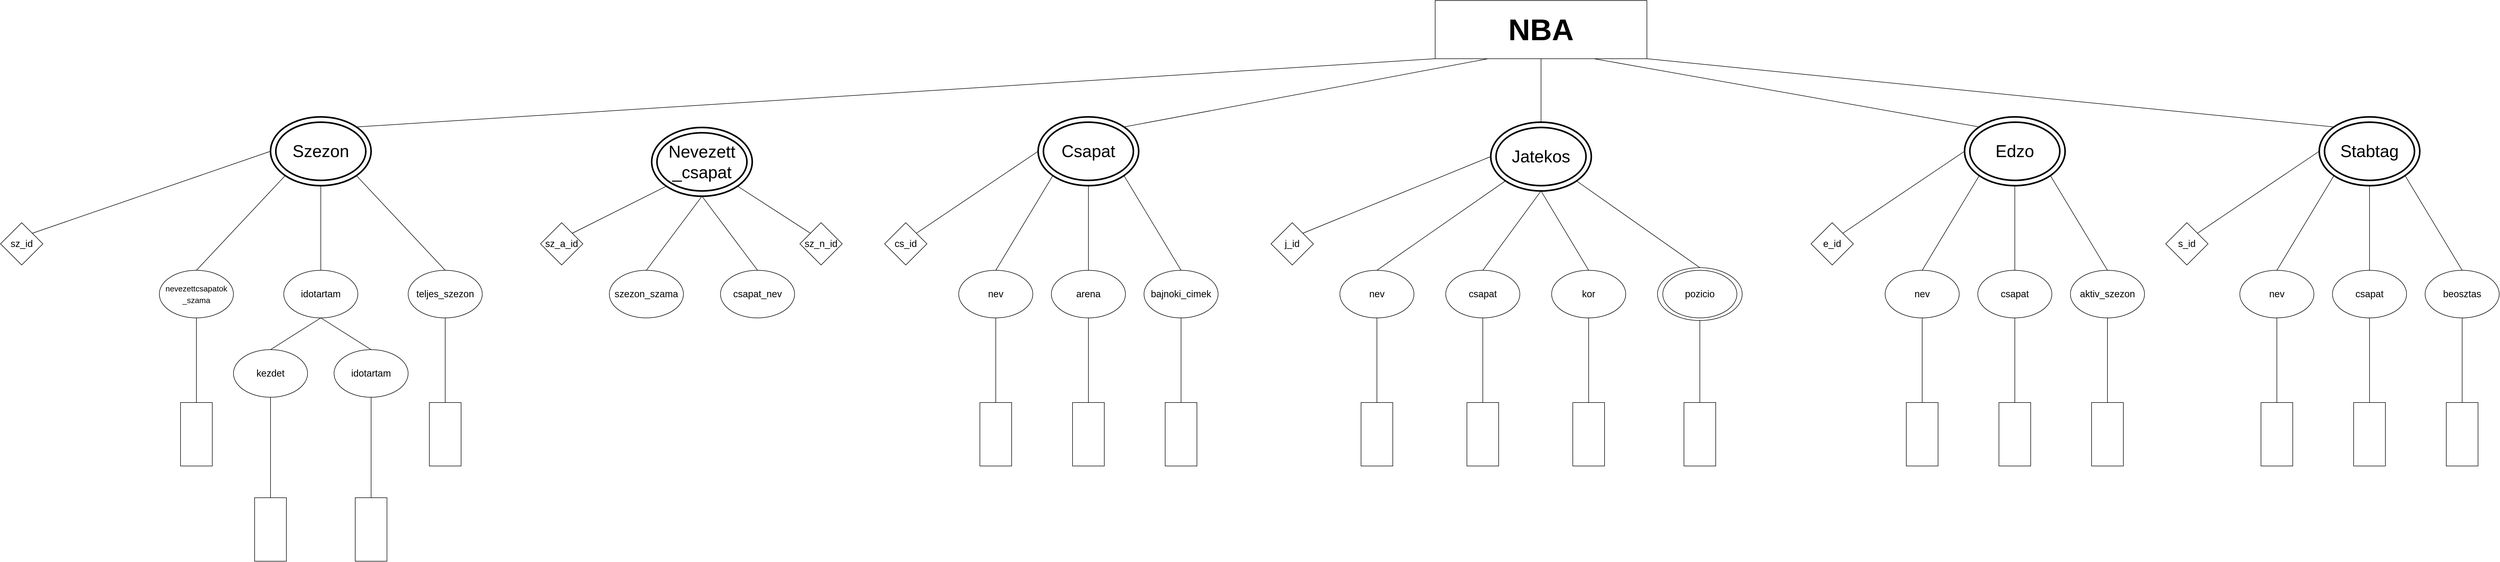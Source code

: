 <mxfile version="13.9.9" type="device"><diagram id="XvkSW-21fXnKcJ_qnchB" name="1 oldal"><mxGraphModel dx="5180" dy="1644" grid="1" gridSize="10" guides="1" tooltips="1" connect="1" arrows="1" fold="1" page="1" pageScale="1" pageWidth="2336" pageHeight="1654" math="0" shadow="0"><root><mxCell id="0"/><mxCell id="1" parent="0"/><mxCell id="HD0RtBmi1wd71vwxztZB-1" value="&lt;font style=&quot;font-size: 57px&quot;&gt;&lt;b&gt;NBA&lt;/b&gt;&lt;/font&gt;" style="rounded=0;whiteSpace=wrap;html=1;" vertex="1" parent="1"><mxGeometry x="1240" y="30" width="400" height="110" as="geometry"/></mxCell><mxCell id="HD0RtBmi1wd71vwxztZB-2" value="" style="ellipse;whiteSpace=wrap;html=1;shadow=0;strokeWidth=3;perimeterSpacing=0;sketch=0;verticalAlign=middle;horizontal=1;fillColor=none;" vertex="1" parent="1"><mxGeometry x="-950" y="260" width="170" height="110" as="geometry"/></mxCell><mxCell id="HD0RtBmi1wd71vwxztZB-7" value="&lt;font style=&quot;font-size: 32px&quot;&gt;Szezon&lt;/font&gt;" style="ellipse;whiteSpace=wrap;html=1;shadow=0;sketch=0;strokeColor=#000000;strokeWidth=3;fillColor=none;gradientColor=none;" vertex="1" parent="1"><mxGeometry x="-960" y="250" width="190" height="130" as="geometry"/></mxCell><mxCell id="HD0RtBmi1wd71vwxztZB-28" value="idotartam" style="ellipse;whiteSpace=wrap;html=1;shadow=0;sketch=0;strokeColor=#000000;strokeWidth=1;fillColor=none;gradientColor=none;fontSize=18;" vertex="1" parent="1"><mxGeometry x="-935" y="540" width="140" height="90" as="geometry"/></mxCell><mxCell id="HD0RtBmi1wd71vwxztZB-29" value="&lt;font style=&quot;font-size: 15px&quot;&gt;nevezettcsapatok&lt;br&gt;_szama&lt;/font&gt;" style="ellipse;whiteSpace=wrap;html=1;shadow=0;sketch=0;strokeColor=#000000;strokeWidth=1;fillColor=none;gradientColor=none;fontSize=18;" vertex="1" parent="1"><mxGeometry x="-1170" y="540" width="140" height="90" as="geometry"/></mxCell><mxCell id="HD0RtBmi1wd71vwxztZB-30" value="teljes_szezon" style="ellipse;whiteSpace=wrap;html=1;shadow=0;sketch=0;strokeColor=#000000;strokeWidth=1;fillColor=none;gradientColor=none;fontSize=18;" vertex="1" parent="1"><mxGeometry x="-700" y="540" width="140" height="90" as="geometry"/></mxCell><mxCell id="HD0RtBmi1wd71vwxztZB-31" value="kezdet" style="ellipse;whiteSpace=wrap;html=1;shadow=0;sketch=0;strokeColor=#000000;strokeWidth=1;fillColor=none;gradientColor=none;fontSize=18;" vertex="1" parent="1"><mxGeometry x="-1030" y="690" width="140" height="90" as="geometry"/></mxCell><mxCell id="HD0RtBmi1wd71vwxztZB-32" value="idotartam" style="ellipse;whiteSpace=wrap;html=1;shadow=0;sketch=0;strokeColor=#000000;strokeWidth=1;fillColor=none;gradientColor=none;fontSize=18;" vertex="1" parent="1"><mxGeometry x="-840" y="690" width="140" height="90" as="geometry"/></mxCell><mxCell id="HD0RtBmi1wd71vwxztZB-33" value="" style="ellipse;whiteSpace=wrap;html=1;shadow=0;strokeWidth=3;perimeterSpacing=0;sketch=0;verticalAlign=middle;horizontal=1;fillColor=none;" vertex="1" parent="1"><mxGeometry x="500" y="260" width="170" height="110" as="geometry"/></mxCell><mxCell id="HD0RtBmi1wd71vwxztZB-34" value="&lt;font style=&quot;font-size: 32px&quot;&gt;Csapat&lt;/font&gt;" style="ellipse;whiteSpace=wrap;html=1;shadow=0;sketch=0;strokeColor=#000000;strokeWidth=3;fillColor=none;gradientColor=none;" vertex="1" parent="1"><mxGeometry x="490" y="250" width="190" height="130" as="geometry"/></mxCell><mxCell id="HD0RtBmi1wd71vwxztZB-35" value="nev" style="ellipse;whiteSpace=wrap;html=1;shadow=0;sketch=0;strokeColor=#000000;strokeWidth=1;fillColor=none;gradientColor=none;fontSize=18;" vertex="1" parent="1"><mxGeometry x="340" y="540" width="140" height="90" as="geometry"/></mxCell><mxCell id="HD0RtBmi1wd71vwxztZB-36" value="sz_id" style="rhombus;whiteSpace=wrap;html=1;shadow=0;sketch=0;strokeColor=#000000;strokeWidth=1;fillColor=none;gradientColor=none;fontSize=18;" vertex="1" parent="1"><mxGeometry x="-1470" y="450" width="80" height="80" as="geometry"/></mxCell><mxCell id="HD0RtBmi1wd71vwxztZB-37" value="arena" style="ellipse;whiteSpace=wrap;html=1;shadow=0;sketch=0;strokeColor=#000000;strokeWidth=1;fillColor=none;gradientColor=none;fontSize=18;" vertex="1" parent="1"><mxGeometry x="515" y="540" width="140" height="90" as="geometry"/></mxCell><mxCell id="HD0RtBmi1wd71vwxztZB-38" value="bajnoki_cimek" style="ellipse;whiteSpace=wrap;html=1;shadow=0;sketch=0;strokeColor=#000000;strokeWidth=1;fillColor=none;gradientColor=none;fontSize=18;" vertex="1" parent="1"><mxGeometry x="690" y="540" width="140" height="90" as="geometry"/></mxCell><mxCell id="HD0RtBmi1wd71vwxztZB-39" value="" style="ellipse;whiteSpace=wrap;html=1;shadow=0;strokeWidth=3;perimeterSpacing=0;sketch=0;verticalAlign=middle;horizontal=1;fillColor=none;" vertex="1" parent="1"><mxGeometry x="1355" y="270" width="170" height="110" as="geometry"/></mxCell><mxCell id="HD0RtBmi1wd71vwxztZB-40" value="&lt;font style=&quot;font-size: 32px&quot;&gt;Jatekos&lt;/font&gt;" style="ellipse;whiteSpace=wrap;html=1;shadow=0;sketch=0;strokeColor=#000000;strokeWidth=3;fillColor=none;gradientColor=none;" vertex="1" parent="1"><mxGeometry x="1345" y="260" width="190" height="130" as="geometry"/></mxCell><mxCell id="HD0RtBmi1wd71vwxztZB-43" value="nev" style="ellipse;whiteSpace=wrap;html=1;shadow=0;sketch=0;strokeColor=#000000;strokeWidth=1;fillColor=none;gradientColor=none;fontSize=18;" vertex="1" parent="1"><mxGeometry x="1060" y="540" width="140" height="90" as="geometry"/></mxCell><mxCell id="HD0RtBmi1wd71vwxztZB-44" value="csapat" style="ellipse;whiteSpace=wrap;html=1;shadow=0;sketch=0;strokeColor=#000000;strokeWidth=1;fillColor=none;gradientColor=none;fontSize=18;" vertex="1" parent="1"><mxGeometry x="1260" y="540" width="140" height="90" as="geometry"/></mxCell><mxCell id="HD0RtBmi1wd71vwxztZB-45" value="kor" style="ellipse;whiteSpace=wrap;html=1;shadow=0;sketch=0;strokeColor=#000000;strokeWidth=1;fillColor=none;gradientColor=none;fontSize=18;" vertex="1" parent="1"><mxGeometry x="1460" y="540" width="140" height="90" as="geometry"/></mxCell><mxCell id="HD0RtBmi1wd71vwxztZB-46" value="pozicio" style="ellipse;whiteSpace=wrap;html=1;shadow=0;sketch=0;strokeColor=#000000;strokeWidth=1;fillColor=none;gradientColor=none;fontSize=18;" vertex="1" parent="1"><mxGeometry x="1670" y="540" width="140" height="90" as="geometry"/></mxCell><mxCell id="HD0RtBmi1wd71vwxztZB-47" value="" style="ellipse;whiteSpace=wrap;html=1;shadow=0;sketch=0;strokeColor=#000000;strokeWidth=1;fillColor=none;gradientColor=none;fontSize=18;" vertex="1" parent="1"><mxGeometry x="1660" y="535" width="160" height="100" as="geometry"/></mxCell><mxCell id="HD0RtBmi1wd71vwxztZB-48" value="cs_id" style="rhombus;whiteSpace=wrap;html=1;shadow=0;sketch=0;strokeColor=#000000;strokeWidth=1;fillColor=none;gradientColor=none;fontSize=18;" vertex="1" parent="1"><mxGeometry x="200" y="450" width="80" height="80" as="geometry"/></mxCell><mxCell id="HD0RtBmi1wd71vwxztZB-50" value="j_id" style="rhombus;whiteSpace=wrap;html=1;shadow=0;sketch=0;strokeColor=#000000;strokeWidth=1;fillColor=none;gradientColor=none;fontSize=18;" vertex="1" parent="1"><mxGeometry x="930" y="450" width="80" height="80" as="geometry"/></mxCell><mxCell id="HD0RtBmi1wd71vwxztZB-51" value="" style="ellipse;whiteSpace=wrap;html=1;shadow=0;strokeWidth=3;perimeterSpacing=0;sketch=0;verticalAlign=middle;horizontal=1;fillColor=none;" vertex="1" parent="1"><mxGeometry x="2250" y="260" width="170" height="110" as="geometry"/></mxCell><mxCell id="HD0RtBmi1wd71vwxztZB-52" value="&lt;font style=&quot;font-size: 32px&quot;&gt;Edzo&lt;/font&gt;" style="ellipse;whiteSpace=wrap;html=1;shadow=0;sketch=0;strokeColor=#000000;strokeWidth=3;fillColor=none;gradientColor=none;" vertex="1" parent="1"><mxGeometry x="2240" y="250" width="190" height="130" as="geometry"/></mxCell><mxCell id="HD0RtBmi1wd71vwxztZB-53" value="nev" style="ellipse;whiteSpace=wrap;html=1;shadow=0;sketch=0;strokeColor=#000000;strokeWidth=1;fillColor=none;gradientColor=none;fontSize=18;" vertex="1" parent="1"><mxGeometry x="2090" y="540" width="140" height="90" as="geometry"/></mxCell><mxCell id="HD0RtBmi1wd71vwxztZB-54" value="csapat" style="ellipse;whiteSpace=wrap;html=1;shadow=0;sketch=0;strokeColor=#000000;strokeWidth=1;fillColor=none;gradientColor=none;fontSize=18;" vertex="1" parent="1"><mxGeometry x="2265" y="540" width="140" height="90" as="geometry"/></mxCell><mxCell id="HD0RtBmi1wd71vwxztZB-55" value="aktiv_szezon" style="ellipse;whiteSpace=wrap;html=1;shadow=0;sketch=0;strokeColor=#000000;strokeWidth=1;fillColor=none;gradientColor=none;fontSize=18;" vertex="1" parent="1"><mxGeometry x="2440" y="540" width="140" height="90" as="geometry"/></mxCell><mxCell id="HD0RtBmi1wd71vwxztZB-56" value="e_id" style="rhombus;whiteSpace=wrap;html=1;shadow=0;sketch=0;strokeColor=#000000;strokeWidth=1;fillColor=none;gradientColor=none;fontSize=18;" vertex="1" parent="1"><mxGeometry x="1950" y="450" width="80" height="80" as="geometry"/></mxCell><mxCell id="HD0RtBmi1wd71vwxztZB-57" value="" style="ellipse;whiteSpace=wrap;html=1;shadow=0;strokeWidth=3;perimeterSpacing=0;sketch=0;verticalAlign=middle;horizontal=1;fillColor=none;" vertex="1" parent="1"><mxGeometry x="2920" y="260" width="170" height="110" as="geometry"/></mxCell><mxCell id="HD0RtBmi1wd71vwxztZB-58" value="&lt;font style=&quot;font-size: 32px&quot;&gt;Stabtag&lt;/font&gt;" style="ellipse;whiteSpace=wrap;html=1;shadow=0;sketch=0;strokeColor=#000000;strokeWidth=3;fillColor=none;gradientColor=none;" vertex="1" parent="1"><mxGeometry x="2910" y="250" width="190" height="130" as="geometry"/></mxCell><mxCell id="HD0RtBmi1wd71vwxztZB-59" value="nev" style="ellipse;whiteSpace=wrap;html=1;shadow=0;sketch=0;strokeColor=#000000;strokeWidth=1;fillColor=none;gradientColor=none;fontSize=18;" vertex="1" parent="1"><mxGeometry x="2760" y="540" width="140" height="90" as="geometry"/></mxCell><mxCell id="HD0RtBmi1wd71vwxztZB-60" value="csapat" style="ellipse;whiteSpace=wrap;html=1;shadow=0;sketch=0;strokeColor=#000000;strokeWidth=1;fillColor=none;gradientColor=none;fontSize=18;" vertex="1" parent="1"><mxGeometry x="2935" y="540" width="140" height="90" as="geometry"/></mxCell><mxCell id="HD0RtBmi1wd71vwxztZB-61" value="beosztas" style="ellipse;whiteSpace=wrap;html=1;shadow=0;sketch=0;strokeColor=#000000;strokeWidth=1;fillColor=none;gradientColor=none;fontSize=18;" vertex="1" parent="1"><mxGeometry x="3110" y="540" width="140" height="90" as="geometry"/></mxCell><mxCell id="HD0RtBmi1wd71vwxztZB-62" value="s_id" style="rhombus;whiteSpace=wrap;html=1;shadow=0;sketch=0;strokeColor=#000000;strokeWidth=1;fillColor=none;gradientColor=none;fontSize=18;" vertex="1" parent="1"><mxGeometry x="2620" y="450" width="80" height="80" as="geometry"/></mxCell><mxCell id="HD0RtBmi1wd71vwxztZB-63" value="" style="endArrow=none;html=1;fontSize=18;entryX=0;entryY=1;entryDx=0;entryDy=0;exitX=1;exitY=0;exitDx=0;exitDy=0;" edge="1" parent="1" source="HD0RtBmi1wd71vwxztZB-7" target="HD0RtBmi1wd71vwxztZB-1"><mxGeometry width="50" height="50" relative="1" as="geometry"><mxPoint x="630" y="130" as="sourcePoint"/><mxPoint x="680" y="80" as="targetPoint"/></mxGeometry></mxCell><mxCell id="HD0RtBmi1wd71vwxztZB-64" value="" style="endArrow=none;html=1;fontSize=18;entryX=0.25;entryY=1;entryDx=0;entryDy=0;exitX=1;exitY=0;exitDx=0;exitDy=0;" edge="1" parent="1" source="HD0RtBmi1wd71vwxztZB-34" target="HD0RtBmi1wd71vwxztZB-1"><mxGeometry width="50" height="50" relative="1" as="geometry"><mxPoint x="-147.66" y="279.151" as="sourcePoint"/><mxPoint x="1250" y="150" as="targetPoint"/></mxGeometry></mxCell><mxCell id="HD0RtBmi1wd71vwxztZB-65" value="" style="endArrow=none;html=1;fontSize=18;entryX=0.5;entryY=1;entryDx=0;entryDy=0;exitX=0.5;exitY=0;exitDx=0;exitDy=0;" edge="1" parent="1" source="HD0RtBmi1wd71vwxztZB-40" target="HD0RtBmi1wd71vwxztZB-1"><mxGeometry width="50" height="50" relative="1" as="geometry"><mxPoint x="-137.66" y="289.151" as="sourcePoint"/><mxPoint x="1260" y="160" as="targetPoint"/></mxGeometry></mxCell><mxCell id="HD0RtBmi1wd71vwxztZB-66" value="" style="endArrow=none;html=1;fontSize=18;entryX=0.75;entryY=1;entryDx=0;entryDy=0;exitX=0;exitY=0;exitDx=0;exitDy=0;" edge="1" parent="1" source="HD0RtBmi1wd71vwxztZB-52" target="HD0RtBmi1wd71vwxztZB-1"><mxGeometry width="50" height="50" relative="1" as="geometry"><mxPoint x="-127.66" y="299.151" as="sourcePoint"/><mxPoint x="1270" y="170" as="targetPoint"/></mxGeometry></mxCell><mxCell id="HD0RtBmi1wd71vwxztZB-67" value="" style="endArrow=none;html=1;fontSize=18;entryX=1;entryY=1;entryDx=0;entryDy=0;exitX=0;exitY=0;exitDx=0;exitDy=0;" edge="1" parent="1" source="HD0RtBmi1wd71vwxztZB-58" target="HD0RtBmi1wd71vwxztZB-1"><mxGeometry width="50" height="50" relative="1" as="geometry"><mxPoint x="2277.66" y="279.151" as="sourcePoint"/><mxPoint x="1550" y="150" as="targetPoint"/></mxGeometry></mxCell><mxCell id="HD0RtBmi1wd71vwxztZB-68" value="" style="endArrow=none;html=1;fontSize=18;entryX=0;entryY=0.5;entryDx=0;entryDy=0;exitX=1;exitY=0;exitDx=0;exitDy=0;" edge="1" parent="1" source="HD0RtBmi1wd71vwxztZB-36" target="HD0RtBmi1wd71vwxztZB-7"><mxGeometry width="50" height="50" relative="1" as="geometry"><mxPoint x="-1210" y="460" as="sourcePoint"/><mxPoint x="-1160" y="410" as="targetPoint"/></mxGeometry></mxCell><mxCell id="HD0RtBmi1wd71vwxztZB-69" value="" style="endArrow=none;html=1;fontSize=18;entryX=0;entryY=1;entryDx=0;entryDy=0;exitX=0.5;exitY=0;exitDx=0;exitDy=0;" edge="1" parent="1" source="HD0RtBmi1wd71vwxztZB-29" target="HD0RtBmi1wd71vwxztZB-7"><mxGeometry width="50" height="50" relative="1" as="geometry"><mxPoint x="-1400" y="480" as="sourcePoint"/><mxPoint x="-950" y="325" as="targetPoint"/></mxGeometry></mxCell><mxCell id="HD0RtBmi1wd71vwxztZB-70" value="" style="endArrow=none;html=1;fontSize=18;entryX=0.5;entryY=1;entryDx=0;entryDy=0;exitX=0.5;exitY=0;exitDx=0;exitDy=0;" edge="1" parent="1" source="HD0RtBmi1wd71vwxztZB-28" target="HD0RtBmi1wd71vwxztZB-7"><mxGeometry width="50" height="50" relative="1" as="geometry"><mxPoint x="-1090" y="550" as="sourcePoint"/><mxPoint x="-922.34" y="370.849" as="targetPoint"/></mxGeometry></mxCell><mxCell id="HD0RtBmi1wd71vwxztZB-71" value="" style="endArrow=none;html=1;fontSize=18;entryX=1;entryY=1;entryDx=0;entryDy=0;exitX=0.5;exitY=0;exitDx=0;exitDy=0;" edge="1" parent="1" source="HD0RtBmi1wd71vwxztZB-30" target="HD0RtBmi1wd71vwxztZB-7"><mxGeometry width="50" height="50" relative="1" as="geometry"><mxPoint x="-1080" y="560" as="sourcePoint"/><mxPoint x="-912.34" y="380.849" as="targetPoint"/></mxGeometry></mxCell><mxCell id="HD0RtBmi1wd71vwxztZB-72" value="" style="endArrow=none;html=1;fontSize=18;entryX=0.5;entryY=1;entryDx=0;entryDy=0;exitX=0.5;exitY=0;exitDx=0;exitDy=0;" edge="1" parent="1" source="HD0RtBmi1wd71vwxztZB-31" target="HD0RtBmi1wd71vwxztZB-28"><mxGeometry width="50" height="50" relative="1" as="geometry"><mxPoint x="-1070" y="570" as="sourcePoint"/><mxPoint x="-902.34" y="390.849" as="targetPoint"/></mxGeometry></mxCell><mxCell id="HD0RtBmi1wd71vwxztZB-73" value="" style="endArrow=none;html=1;fontSize=18;entryX=0.5;entryY=1;entryDx=0;entryDy=0;exitX=0.5;exitY=0;exitDx=0;exitDy=0;" edge="1" parent="1" source="HD0RtBmi1wd71vwxztZB-32" target="HD0RtBmi1wd71vwxztZB-28"><mxGeometry width="50" height="50" relative="1" as="geometry"><mxPoint x="-950" y="700" as="sourcePoint"/><mxPoint x="-855" y="640" as="targetPoint"/></mxGeometry></mxCell><mxCell id="HD0RtBmi1wd71vwxztZB-75" value="" style="rounded=0;whiteSpace=wrap;html=1;shadow=0;sketch=0;strokeColor=#000000;strokeWidth=1;fillColor=none;gradientColor=none;fontSize=18;rotation=90;" vertex="1" parent="1"><mxGeometry x="-1160" y="820" width="120" height="60" as="geometry"/></mxCell><mxCell id="HD0RtBmi1wd71vwxztZB-76" value="" style="endArrow=none;html=1;fontSize=18;exitX=0;exitY=0.5;exitDx=0;exitDy=0;entryX=0.5;entryY=1;entryDx=0;entryDy=0;" edge="1" parent="1" source="HD0RtBmi1wd71vwxztZB-75" target="HD0RtBmi1wd71vwxztZB-29"><mxGeometry width="50" height="50" relative="1" as="geometry"><mxPoint x="-1450" y="750" as="sourcePoint"/><mxPoint x="-1150" y="730" as="targetPoint"/></mxGeometry></mxCell><mxCell id="HD0RtBmi1wd71vwxztZB-77" value="" style="rounded=0;whiteSpace=wrap;html=1;shadow=0;sketch=0;strokeColor=#000000;strokeWidth=1;fillColor=none;gradientColor=none;fontSize=18;rotation=90;" vertex="1" parent="1"><mxGeometry x="-1020" y="1000" width="120" height="60" as="geometry"/></mxCell><mxCell id="HD0RtBmi1wd71vwxztZB-78" value="" style="endArrow=none;html=1;fontSize=18;exitX=0;exitY=0.5;exitDx=0;exitDy=0;entryX=0.5;entryY=1;entryDx=0;entryDy=0;" edge="1" parent="1" source="HD0RtBmi1wd71vwxztZB-77" target="HD0RtBmi1wd71vwxztZB-31"><mxGeometry width="50" height="50" relative="1" as="geometry"><mxPoint x="-1310" y="930" as="sourcePoint"/><mxPoint x="-880" y="900" as="targetPoint"/></mxGeometry></mxCell><mxCell id="HD0RtBmi1wd71vwxztZB-79" value="" style="rounded=0;whiteSpace=wrap;html=1;shadow=0;sketch=0;strokeColor=#000000;strokeWidth=1;fillColor=none;gradientColor=none;fontSize=18;rotation=90;" vertex="1" parent="1"><mxGeometry x="-830" y="1000" width="120" height="60" as="geometry"/></mxCell><mxCell id="HD0RtBmi1wd71vwxztZB-80" value="" style="endArrow=none;html=1;fontSize=18;exitX=0;exitY=0.5;exitDx=0;exitDy=0;entryX=0.5;entryY=1;entryDx=0;entryDy=0;" edge="1" parent="1" source="HD0RtBmi1wd71vwxztZB-79" target="HD0RtBmi1wd71vwxztZB-32"><mxGeometry width="50" height="50" relative="1" as="geometry"><mxPoint x="-1120" y="930" as="sourcePoint"/><mxPoint x="-770" y="810" as="targetPoint"/></mxGeometry></mxCell><mxCell id="HD0RtBmi1wd71vwxztZB-81" value="" style="rounded=0;whiteSpace=wrap;html=1;shadow=0;sketch=0;strokeColor=#000000;strokeWidth=1;fillColor=none;gradientColor=none;fontSize=18;rotation=90;" vertex="1" parent="1"><mxGeometry x="-690" y="820" width="120" height="60" as="geometry"/></mxCell><mxCell id="HD0RtBmi1wd71vwxztZB-82" value="" style="endArrow=none;html=1;fontSize=18;exitX=0;exitY=0.5;exitDx=0;exitDy=0;entryX=0.5;entryY=1;entryDx=0;entryDy=0;" edge="1" parent="1" source="HD0RtBmi1wd71vwxztZB-81" target="HD0RtBmi1wd71vwxztZB-30"><mxGeometry width="50" height="50" relative="1" as="geometry"><mxPoint x="-980" y="815" as="sourcePoint"/><mxPoint x="-640" y="635" as="targetPoint"/></mxGeometry></mxCell><mxCell id="HD0RtBmi1wd71vwxztZB-85" value="" style="endArrow=none;html=1;fontSize=18;entryX=0;entryY=0.5;entryDx=0;entryDy=0;exitX=1;exitY=0;exitDx=0;exitDy=0;" edge="1" parent="1" source="HD0RtBmi1wd71vwxztZB-48" target="HD0RtBmi1wd71vwxztZB-34"><mxGeometry width="50" height="50" relative="1" as="geometry"><mxPoint x="110" y="555" as="sourcePoint"/><mxPoint x="560" y="400" as="targetPoint"/></mxGeometry></mxCell><mxCell id="HD0RtBmi1wd71vwxztZB-86" value="" style="endArrow=none;html=1;fontSize=18;entryX=0;entryY=1;entryDx=0;entryDy=0;exitX=0.5;exitY=0;exitDx=0;exitDy=0;" edge="1" parent="1" source="HD0RtBmi1wd71vwxztZB-35" target="HD0RtBmi1wd71vwxztZB-34"><mxGeometry width="50" height="50" relative="1" as="geometry"><mxPoint x="300" y="565" as="sourcePoint"/><mxPoint x="530" y="410" as="targetPoint"/></mxGeometry></mxCell><mxCell id="HD0RtBmi1wd71vwxztZB-87" value="" style="endArrow=none;html=1;fontSize=18;entryX=0.5;entryY=1;entryDx=0;entryDy=0;exitX=0.5;exitY=0;exitDx=0;exitDy=0;" edge="1" parent="1" source="HD0RtBmi1wd71vwxztZB-37" target="HD0RtBmi1wd71vwxztZB-34"><mxGeometry width="50" height="50" relative="1" as="geometry"><mxPoint x="420" y="550" as="sourcePoint"/><mxPoint x="527.66" y="370.849" as="targetPoint"/></mxGeometry></mxCell><mxCell id="HD0RtBmi1wd71vwxztZB-88" value="" style="endArrow=none;html=1;fontSize=18;entryX=1;entryY=1;entryDx=0;entryDy=0;exitX=0.5;exitY=0;exitDx=0;exitDy=0;" edge="1" parent="1" source="HD0RtBmi1wd71vwxztZB-38" target="HD0RtBmi1wd71vwxztZB-34"><mxGeometry width="50" height="50" relative="1" as="geometry"><mxPoint x="595" y="550" as="sourcePoint"/><mxPoint x="595" y="390" as="targetPoint"/></mxGeometry></mxCell><mxCell id="HD0RtBmi1wd71vwxztZB-89" value="" style="rounded=0;whiteSpace=wrap;html=1;shadow=0;sketch=0;strokeColor=#000000;strokeWidth=1;fillColor=none;gradientColor=none;fontSize=18;rotation=90;" vertex="1" parent="1"><mxGeometry x="350" y="820" width="120" height="60" as="geometry"/></mxCell><mxCell id="HD0RtBmi1wd71vwxztZB-90" value="" style="endArrow=none;html=1;fontSize=18;exitX=0;exitY=0.5;exitDx=0;exitDy=0;entryX=0.5;entryY=1;entryDx=0;entryDy=0;" edge="1" parent="1" source="HD0RtBmi1wd71vwxztZB-89" target="HD0RtBmi1wd71vwxztZB-35"><mxGeometry width="50" height="50" relative="1" as="geometry"><mxPoint x="60" y="815" as="sourcePoint"/><mxPoint x="340" y="660" as="targetPoint"/></mxGeometry></mxCell><mxCell id="HD0RtBmi1wd71vwxztZB-91" value="" style="rounded=0;whiteSpace=wrap;html=1;shadow=0;sketch=0;strokeColor=#000000;strokeWidth=1;fillColor=none;gradientColor=none;fontSize=18;rotation=90;" vertex="1" parent="1"><mxGeometry x="525" y="820" width="120" height="60" as="geometry"/></mxCell><mxCell id="HD0RtBmi1wd71vwxztZB-92" value="" style="endArrow=none;html=1;fontSize=18;exitX=0;exitY=0.5;exitDx=0;exitDy=0;entryX=0.5;entryY=1;entryDx=0;entryDy=0;" edge="1" parent="1" source="HD0RtBmi1wd71vwxztZB-91" target="HD0RtBmi1wd71vwxztZB-37"><mxGeometry width="50" height="50" relative="1" as="geometry"><mxPoint x="240" y="827.5" as="sourcePoint"/><mxPoint x="580" y="630" as="targetPoint"/></mxGeometry></mxCell><mxCell id="HD0RtBmi1wd71vwxztZB-93" value="" style="rounded=0;whiteSpace=wrap;html=1;shadow=0;sketch=0;strokeColor=#000000;strokeWidth=1;fillColor=none;gradientColor=none;fontSize=18;rotation=90;" vertex="1" parent="1"><mxGeometry x="700" y="820" width="120" height="60" as="geometry"/></mxCell><mxCell id="HD0RtBmi1wd71vwxztZB-94" value="" style="endArrow=none;html=1;fontSize=18;exitX=0;exitY=0.5;exitDx=0;exitDy=0;entryX=0.5;entryY=1;entryDx=0;entryDy=0;" edge="1" parent="1" source="HD0RtBmi1wd71vwxztZB-93" target="HD0RtBmi1wd71vwxztZB-38"><mxGeometry width="50" height="50" relative="1" as="geometry"><mxPoint x="400" y="875" as="sourcePoint"/><mxPoint x="750" y="690" as="targetPoint"/></mxGeometry></mxCell><mxCell id="HD0RtBmi1wd71vwxztZB-95" value="" style="rounded=0;whiteSpace=wrap;html=1;shadow=0;sketch=0;strokeColor=#000000;strokeWidth=1;fillColor=none;gradientColor=none;fontSize=18;rotation=90;" vertex="1" parent="1"><mxGeometry x="1070" y="820" width="120" height="60" as="geometry"/></mxCell><mxCell id="HD0RtBmi1wd71vwxztZB-96" value="" style="endArrow=none;html=1;fontSize=18;exitX=0;exitY=0.5;exitDx=0;exitDy=0;entryX=0.5;entryY=1;entryDx=0;entryDy=0;" edge="1" parent="1" source="HD0RtBmi1wd71vwxztZB-95" target="HD0RtBmi1wd71vwxztZB-43"><mxGeometry width="50" height="50" relative="1" as="geometry"><mxPoint x="770" y="887" as="sourcePoint"/><mxPoint x="1120" y="702" as="targetPoint"/></mxGeometry></mxCell><mxCell id="HD0RtBmi1wd71vwxztZB-97" value="" style="rounded=0;whiteSpace=wrap;html=1;shadow=0;sketch=0;strokeColor=#000000;strokeWidth=1;fillColor=none;gradientColor=none;fontSize=18;rotation=90;" vertex="1" parent="1"><mxGeometry x="1270" y="820" width="120" height="60" as="geometry"/></mxCell><mxCell id="HD0RtBmi1wd71vwxztZB-98" value="" style="endArrow=none;html=1;fontSize=18;exitX=0;exitY=0.5;exitDx=0;exitDy=0;entryX=0.5;entryY=1;entryDx=0;entryDy=0;" edge="1" parent="1" source="HD0RtBmi1wd71vwxztZB-97" target="HD0RtBmi1wd71vwxztZB-44"><mxGeometry width="50" height="50" relative="1" as="geometry"><mxPoint x="1000" y="1025" as="sourcePoint"/><mxPoint x="1350" y="720" as="targetPoint"/></mxGeometry></mxCell><mxCell id="HD0RtBmi1wd71vwxztZB-99" value="" style="rounded=0;whiteSpace=wrap;html=1;shadow=0;sketch=0;strokeColor=#000000;strokeWidth=1;fillColor=none;gradientColor=none;fontSize=18;rotation=90;" vertex="1" parent="1"><mxGeometry x="1470" y="820" width="120" height="60" as="geometry"/></mxCell><mxCell id="HD0RtBmi1wd71vwxztZB-100" value="" style="endArrow=none;html=1;fontSize=18;exitX=0;exitY=0.5;exitDx=0;exitDy=0;entryX=0.5;entryY=1;entryDx=0;entryDy=0;" edge="1" parent="1" source="HD0RtBmi1wd71vwxztZB-99" target="HD0RtBmi1wd71vwxztZB-45"><mxGeometry width="50" height="50" relative="1" as="geometry"><mxPoint x="1190" y="1075" as="sourcePoint"/><mxPoint x="1520" y="680" as="targetPoint"/></mxGeometry></mxCell><mxCell id="HD0RtBmi1wd71vwxztZB-101" value="" style="rounded=0;whiteSpace=wrap;html=1;shadow=0;sketch=0;strokeColor=#000000;strokeWidth=1;fillColor=none;gradientColor=none;fontSize=18;rotation=90;" vertex="1" parent="1"><mxGeometry x="1680" y="820" width="120" height="60" as="geometry"/></mxCell><mxCell id="HD0RtBmi1wd71vwxztZB-102" value="" style="endArrow=none;html=1;fontSize=18;exitX=0;exitY=0.5;exitDx=0;exitDy=0;entryX=0.5;entryY=1;entryDx=0;entryDy=0;" edge="1" parent="1" source="HD0RtBmi1wd71vwxztZB-101" target="HD0RtBmi1wd71vwxztZB-47"><mxGeometry width="50" height="50" relative="1" as="geometry"><mxPoint x="1370" y="1075" as="sourcePoint"/><mxPoint x="1740" y="660" as="targetPoint"/></mxGeometry></mxCell><mxCell id="HD0RtBmi1wd71vwxztZB-104" value="" style="rounded=0;whiteSpace=wrap;html=1;shadow=0;sketch=0;strokeColor=#000000;strokeWidth=1;fillColor=none;gradientColor=none;fontSize=18;rotation=90;" vertex="1" parent="1"><mxGeometry x="2100" y="820" width="120" height="60" as="geometry"/></mxCell><mxCell id="HD0RtBmi1wd71vwxztZB-105" value="" style="endArrow=none;html=1;fontSize=18;exitX=0;exitY=0.5;exitDx=0;exitDy=0;entryX=0.5;entryY=1;entryDx=0;entryDy=0;" edge="1" parent="1" source="HD0RtBmi1wd71vwxztZB-104" target="HD0RtBmi1wd71vwxztZB-53"><mxGeometry width="50" height="50" relative="1" as="geometry"><mxPoint x="1860" y="1165" as="sourcePoint"/><mxPoint x="2190" y="770" as="targetPoint"/></mxGeometry></mxCell><mxCell id="HD0RtBmi1wd71vwxztZB-106" value="" style="rounded=0;whiteSpace=wrap;html=1;shadow=0;sketch=0;strokeColor=#000000;strokeWidth=1;fillColor=none;gradientColor=none;fontSize=18;rotation=90;" vertex="1" parent="1"><mxGeometry x="2275" y="820" width="120" height="60" as="geometry"/></mxCell><mxCell id="HD0RtBmi1wd71vwxztZB-107" value="" style="endArrow=none;html=1;fontSize=18;exitX=0;exitY=0.5;exitDx=0;exitDy=0;entryX=0.5;entryY=1;entryDx=0;entryDy=0;" edge="1" parent="1" source="HD0RtBmi1wd71vwxztZB-106" target="HD0RtBmi1wd71vwxztZB-54"><mxGeometry width="50" height="50" relative="1" as="geometry"><mxPoint x="2010" y="1095" as="sourcePoint"/><mxPoint x="2340" y="700" as="targetPoint"/></mxGeometry></mxCell><mxCell id="HD0RtBmi1wd71vwxztZB-108" value="" style="rounded=0;whiteSpace=wrap;html=1;shadow=0;sketch=0;strokeColor=#000000;strokeWidth=1;fillColor=none;gradientColor=none;fontSize=18;rotation=90;" vertex="1" parent="1"><mxGeometry x="2450" y="820" width="120" height="60" as="geometry"/></mxCell><mxCell id="HD0RtBmi1wd71vwxztZB-109" value="" style="endArrow=none;html=1;fontSize=18;exitX=0;exitY=0.5;exitDx=0;exitDy=0;entryX=0.5;entryY=1;entryDx=0;entryDy=0;" edge="1" parent="1" source="HD0RtBmi1wd71vwxztZB-108" target="HD0RtBmi1wd71vwxztZB-55"><mxGeometry width="50" height="50" relative="1" as="geometry"><mxPoint x="2190" y="1065" as="sourcePoint"/><mxPoint x="2520" y="670" as="targetPoint"/></mxGeometry></mxCell><mxCell id="HD0RtBmi1wd71vwxztZB-110" value="" style="rounded=0;whiteSpace=wrap;html=1;shadow=0;sketch=0;strokeColor=#000000;strokeWidth=1;fillColor=none;gradientColor=none;fontSize=18;rotation=90;" vertex="1" parent="1"><mxGeometry x="2770" y="820" width="120" height="60" as="geometry"/></mxCell><mxCell id="HD0RtBmi1wd71vwxztZB-111" value="" style="endArrow=none;html=1;fontSize=18;exitX=0;exitY=0.5;exitDx=0;exitDy=0;entryX=0.5;entryY=1;entryDx=0;entryDy=0;" edge="1" parent="1" source="HD0RtBmi1wd71vwxztZB-110" target="HD0RtBmi1wd71vwxztZB-59"><mxGeometry width="50" height="50" relative="1" as="geometry"><mxPoint x="2545" y="1030" as="sourcePoint"/><mxPoint x="2875" y="635" as="targetPoint"/></mxGeometry></mxCell><mxCell id="HD0RtBmi1wd71vwxztZB-112" value="" style="rounded=0;whiteSpace=wrap;html=1;shadow=0;sketch=0;strokeColor=#000000;strokeWidth=1;fillColor=none;gradientColor=none;fontSize=18;rotation=90;" vertex="1" parent="1"><mxGeometry x="2945" y="820" width="120" height="60" as="geometry"/></mxCell><mxCell id="HD0RtBmi1wd71vwxztZB-113" value="" style="endArrow=none;html=1;fontSize=18;exitX=0;exitY=0.5;exitDx=0;exitDy=0;entryX=0.5;entryY=1;entryDx=0;entryDy=0;" edge="1" parent="1" source="HD0RtBmi1wd71vwxztZB-112" target="HD0RtBmi1wd71vwxztZB-60"><mxGeometry width="50" height="50" relative="1" as="geometry"><mxPoint x="2760" y="1005" as="sourcePoint"/><mxPoint x="3090" y="610" as="targetPoint"/></mxGeometry></mxCell><mxCell id="HD0RtBmi1wd71vwxztZB-114" value="" style="rounded=0;whiteSpace=wrap;html=1;shadow=0;sketch=0;strokeColor=#000000;strokeWidth=1;fillColor=none;gradientColor=none;fontSize=18;rotation=90;" vertex="1" parent="1"><mxGeometry x="3120" y="820" width="120" height="60" as="geometry"/></mxCell><mxCell id="HD0RtBmi1wd71vwxztZB-115" value="" style="endArrow=none;html=1;fontSize=18;exitX=0;exitY=0.5;exitDx=0;exitDy=0;entryX=0.5;entryY=1;entryDx=0;entryDy=0;" edge="1" parent="1" source="HD0RtBmi1wd71vwxztZB-114" target="HD0RtBmi1wd71vwxztZB-61"><mxGeometry width="50" height="50" relative="1" as="geometry"><mxPoint x="2990" y="1075" as="sourcePoint"/><mxPoint x="3320" y="680" as="targetPoint"/></mxGeometry></mxCell><mxCell id="HD0RtBmi1wd71vwxztZB-116" value="" style="endArrow=none;html=1;fontSize=18;entryX=0;entryY=0.5;entryDx=0;entryDy=0;exitX=1;exitY=0;exitDx=0;exitDy=0;" edge="1" parent="1" source="HD0RtBmi1wd71vwxztZB-50" target="HD0RtBmi1wd71vwxztZB-40"><mxGeometry width="50" height="50" relative="1" as="geometry"><mxPoint x="1030" y="495" as="sourcePoint"/><mxPoint x="1260" y="340" as="targetPoint"/></mxGeometry></mxCell><mxCell id="HD0RtBmi1wd71vwxztZB-117" value="" style="endArrow=none;html=1;fontSize=18;entryX=0;entryY=1;entryDx=0;entryDy=0;exitX=0.5;exitY=0;exitDx=0;exitDy=0;" edge="1" parent="1" source="HD0RtBmi1wd71vwxztZB-43" target="HD0RtBmi1wd71vwxztZB-40"><mxGeometry width="50" height="50" relative="1" as="geometry"><mxPoint x="1000" y="480" as="sourcePoint"/><mxPoint x="1355" y="335" as="targetPoint"/></mxGeometry></mxCell><mxCell id="HD0RtBmi1wd71vwxztZB-118" value="" style="endArrow=none;html=1;fontSize=18;entryX=0.5;entryY=1;entryDx=0;entryDy=0;exitX=0.5;exitY=0;exitDx=0;exitDy=0;" edge="1" parent="1" source="HD0RtBmi1wd71vwxztZB-44" target="HD0RtBmi1wd71vwxztZB-40"><mxGeometry width="50" height="50" relative="1" as="geometry"><mxPoint x="1140" y="550" as="sourcePoint"/><mxPoint x="1382.66" y="380.849" as="targetPoint"/></mxGeometry></mxCell><mxCell id="HD0RtBmi1wd71vwxztZB-119" value="" style="endArrow=none;html=1;fontSize=18;entryX=0.5;entryY=1;entryDx=0;entryDy=0;exitX=0.5;exitY=0;exitDx=0;exitDy=0;" edge="1" parent="1" source="HD0RtBmi1wd71vwxztZB-45" target="HD0RtBmi1wd71vwxztZB-40"><mxGeometry width="50" height="50" relative="1" as="geometry"><mxPoint x="1340" y="550" as="sourcePoint"/><mxPoint x="1450" y="400" as="targetPoint"/></mxGeometry></mxCell><mxCell id="HD0RtBmi1wd71vwxztZB-120" value="" style="endArrow=none;html=1;fontSize=18;exitX=0.5;exitY=0;exitDx=0;exitDy=0;" edge="1" parent="1" source="HD0RtBmi1wd71vwxztZB-47"><mxGeometry width="50" height="50" relative="1" as="geometry"><mxPoint x="1540" y="550" as="sourcePoint"/><mxPoint x="1507" y="371" as="targetPoint"/></mxGeometry></mxCell><mxCell id="HD0RtBmi1wd71vwxztZB-121" value="" style="endArrow=none;html=1;fontSize=18;entryX=0;entryY=0.5;entryDx=0;entryDy=0;exitX=1;exitY=0;exitDx=0;exitDy=0;" edge="1" parent="1" source="HD0RtBmi1wd71vwxztZB-56" target="HD0RtBmi1wd71vwxztZB-52"><mxGeometry width="50" height="50" relative="1" as="geometry"><mxPoint x="2120" y="480" as="sourcePoint"/><mxPoint x="2170" y="430" as="targetPoint"/></mxGeometry></mxCell><mxCell id="HD0RtBmi1wd71vwxztZB-122" value="" style="endArrow=none;html=1;fontSize=18;entryX=0;entryY=1;entryDx=0;entryDy=0;exitX=0.5;exitY=0;exitDx=0;exitDy=0;" edge="1" parent="1" source="HD0RtBmi1wd71vwxztZB-53" target="HD0RtBmi1wd71vwxztZB-52"><mxGeometry width="50" height="50" relative="1" as="geometry"><mxPoint x="2020" y="480" as="sourcePoint"/><mxPoint x="2250" y="325" as="targetPoint"/></mxGeometry></mxCell><mxCell id="HD0RtBmi1wd71vwxztZB-123" value="" style="endArrow=none;html=1;fontSize=18;entryX=0.5;entryY=1;entryDx=0;entryDy=0;exitX=0.5;exitY=0;exitDx=0;exitDy=0;" edge="1" parent="1" source="HD0RtBmi1wd71vwxztZB-54" target="HD0RtBmi1wd71vwxztZB-52"><mxGeometry width="50" height="50" relative="1" as="geometry"><mxPoint x="2170" y="550" as="sourcePoint"/><mxPoint x="2277.66" y="370.849" as="targetPoint"/></mxGeometry></mxCell><mxCell id="HD0RtBmi1wd71vwxztZB-124" value="" style="endArrow=none;html=1;fontSize=18;entryX=1;entryY=1;entryDx=0;entryDy=0;exitX=0.5;exitY=0;exitDx=0;exitDy=0;" edge="1" parent="1" source="HD0RtBmi1wd71vwxztZB-55" target="HD0RtBmi1wd71vwxztZB-52"><mxGeometry width="50" height="50" relative="1" as="geometry"><mxPoint x="2345" y="550" as="sourcePoint"/><mxPoint x="2345" y="390" as="targetPoint"/></mxGeometry></mxCell><mxCell id="HD0RtBmi1wd71vwxztZB-125" value="" style="endArrow=none;html=1;fontSize=18;entryX=0;entryY=0.5;entryDx=0;entryDy=0;exitX=1;exitY=0;exitDx=0;exitDy=0;" edge="1" parent="1" source="HD0RtBmi1wd71vwxztZB-62" target="HD0RtBmi1wd71vwxztZB-58"><mxGeometry width="50" height="50" relative="1" as="geometry"><mxPoint x="2630" y="495" as="sourcePoint"/><mxPoint x="2860" y="340" as="targetPoint"/></mxGeometry></mxCell><mxCell id="HD0RtBmi1wd71vwxztZB-126" value="" style="endArrow=none;html=1;fontSize=18;entryX=0;entryY=1;entryDx=0;entryDy=0;exitX=0.5;exitY=0;exitDx=0;exitDy=0;" edge="1" parent="1" source="HD0RtBmi1wd71vwxztZB-59" target="HD0RtBmi1wd71vwxztZB-58"><mxGeometry width="50" height="50" relative="1" as="geometry"><mxPoint x="2690" y="480" as="sourcePoint"/><mxPoint x="2920" y="325" as="targetPoint"/></mxGeometry></mxCell><mxCell id="HD0RtBmi1wd71vwxztZB-127" value="" style="endArrow=none;html=1;fontSize=18;entryX=0.5;entryY=1;entryDx=0;entryDy=0;exitX=0.5;exitY=0;exitDx=0;exitDy=0;" edge="1" parent="1" source="HD0RtBmi1wd71vwxztZB-60" target="HD0RtBmi1wd71vwxztZB-58"><mxGeometry width="50" height="50" relative="1" as="geometry"><mxPoint x="2700" y="490" as="sourcePoint"/><mxPoint x="2930" y="335" as="targetPoint"/></mxGeometry></mxCell><mxCell id="HD0RtBmi1wd71vwxztZB-128" value="" style="endArrow=none;html=1;fontSize=18;entryX=1;entryY=1;entryDx=0;entryDy=0;exitX=0.5;exitY=0;exitDx=0;exitDy=0;" edge="1" parent="1" source="HD0RtBmi1wd71vwxztZB-61" target="HD0RtBmi1wd71vwxztZB-58"><mxGeometry width="50" height="50" relative="1" as="geometry"><mxPoint x="3015" y="550" as="sourcePoint"/><mxPoint x="3015" y="390" as="targetPoint"/></mxGeometry></mxCell><mxCell id="HD0RtBmi1wd71vwxztZB-129" value="" style="ellipse;whiteSpace=wrap;html=1;shadow=0;strokeWidth=3;perimeterSpacing=0;sketch=0;verticalAlign=middle;horizontal=1;fillColor=none;" vertex="1" parent="1"><mxGeometry x="-230" y="280" width="170" height="110" as="geometry"/></mxCell><mxCell id="HD0RtBmi1wd71vwxztZB-130" value="&lt;font style=&quot;font-size: 32px&quot;&gt;Nevezett&lt;br&gt;_csapat&lt;/font&gt;" style="ellipse;whiteSpace=wrap;html=1;shadow=0;sketch=0;strokeColor=#000000;strokeWidth=3;fillColor=none;gradientColor=none;" vertex="1" parent="1"><mxGeometry x="-240" y="270" width="190" height="130" as="geometry"/></mxCell><mxCell id="HD0RtBmi1wd71vwxztZB-131" value="sz_a_id" style="rhombus;whiteSpace=wrap;html=1;shadow=0;sketch=0;strokeColor=#000000;strokeWidth=1;fillColor=none;gradientColor=none;fontSize=18;" vertex="1" parent="1"><mxGeometry x="-450" y="450" width="80" height="80" as="geometry"/></mxCell><mxCell id="HD0RtBmi1wd71vwxztZB-132" value="sz_n_id" style="rhombus;whiteSpace=wrap;html=1;shadow=0;sketch=0;strokeColor=#000000;strokeWidth=1;fillColor=none;gradientColor=none;fontSize=18;" vertex="1" parent="1"><mxGeometry x="40" y="450" width="80" height="80" as="geometry"/></mxCell><mxCell id="HD0RtBmi1wd71vwxztZB-133" value="szezon_szama" style="ellipse;whiteSpace=wrap;html=1;shadow=0;sketch=0;strokeColor=#000000;strokeWidth=1;fillColor=none;gradientColor=none;fontSize=18;" vertex="1" parent="1"><mxGeometry x="-320" y="540" width="140" height="90" as="geometry"/></mxCell><mxCell id="HD0RtBmi1wd71vwxztZB-134" value="csapat_nev" style="ellipse;whiteSpace=wrap;html=1;shadow=0;sketch=0;strokeColor=#000000;strokeWidth=1;fillColor=none;gradientColor=none;fontSize=18;" vertex="1" parent="1"><mxGeometry x="-110" y="540" width="140" height="90" as="geometry"/></mxCell><mxCell id="HD0RtBmi1wd71vwxztZB-135" value="" style="endArrow=none;html=1;fontSize=18;entryX=0.5;entryY=1;entryDx=0;entryDy=0;exitX=0.5;exitY=0;exitDx=0;exitDy=0;" edge="1" parent="1" source="HD0RtBmi1wd71vwxztZB-133" target="HD0RtBmi1wd71vwxztZB-130"><mxGeometry width="50" height="50" relative="1" as="geometry"><mxPoint x="-280" y="530" as="sourcePoint"/><mxPoint x="-230" y="480" as="targetPoint"/></mxGeometry></mxCell><mxCell id="HD0RtBmi1wd71vwxztZB-136" value="" style="endArrow=none;html=1;fontSize=18;entryX=0.5;entryY=1;entryDx=0;entryDy=0;exitX=0.5;exitY=0;exitDx=0;exitDy=0;" edge="1" parent="1" source="HD0RtBmi1wd71vwxztZB-134" target="HD0RtBmi1wd71vwxztZB-130"><mxGeometry width="50" height="50" relative="1" as="geometry"><mxPoint x="-260" y="550" as="sourcePoint"/><mxPoint x="-135" y="410" as="targetPoint"/></mxGeometry></mxCell><mxCell id="HD0RtBmi1wd71vwxztZB-137" value="" style="endArrow=none;html=1;fontSize=18;entryX=0;entryY=1;entryDx=0;entryDy=0;exitX=1;exitY=0;exitDx=0;exitDy=0;" edge="1" parent="1" source="HD0RtBmi1wd71vwxztZB-131" target="HD0RtBmi1wd71vwxztZB-130"><mxGeometry width="50" height="50" relative="1" as="geometry"><mxPoint x="-420" y="400" as="sourcePoint"/><mxPoint x="-370" y="350" as="targetPoint"/></mxGeometry></mxCell><mxCell id="HD0RtBmi1wd71vwxztZB-138" value="" style="endArrow=none;html=1;fontSize=18;entryX=1;entryY=1;entryDx=0;entryDy=0;exitX=0;exitY=0;exitDx=0;exitDy=0;" edge="1" parent="1" source="HD0RtBmi1wd71vwxztZB-132" target="HD0RtBmi1wd71vwxztZB-130"><mxGeometry width="50" height="50" relative="1" as="geometry"><mxPoint x="-30" y="430" as="sourcePoint"/><mxPoint x="20" y="380" as="targetPoint"/></mxGeometry></mxCell></root></mxGraphModel></diagram></mxfile>